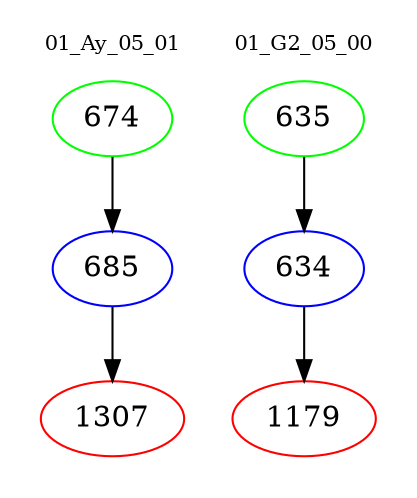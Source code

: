 digraph{
subgraph cluster_0 {
color = white
label = "01_Ay_05_01";
fontsize=10;
T0_674 [label="674", color="green"]
T0_674 -> T0_685 [color="black"]
T0_685 [label="685", color="blue"]
T0_685 -> T0_1307 [color="black"]
T0_1307 [label="1307", color="red"]
}
subgraph cluster_1 {
color = white
label = "01_G2_05_00";
fontsize=10;
T1_635 [label="635", color="green"]
T1_635 -> T1_634 [color="black"]
T1_634 [label="634", color="blue"]
T1_634 -> T1_1179 [color="black"]
T1_1179 [label="1179", color="red"]
}
}
